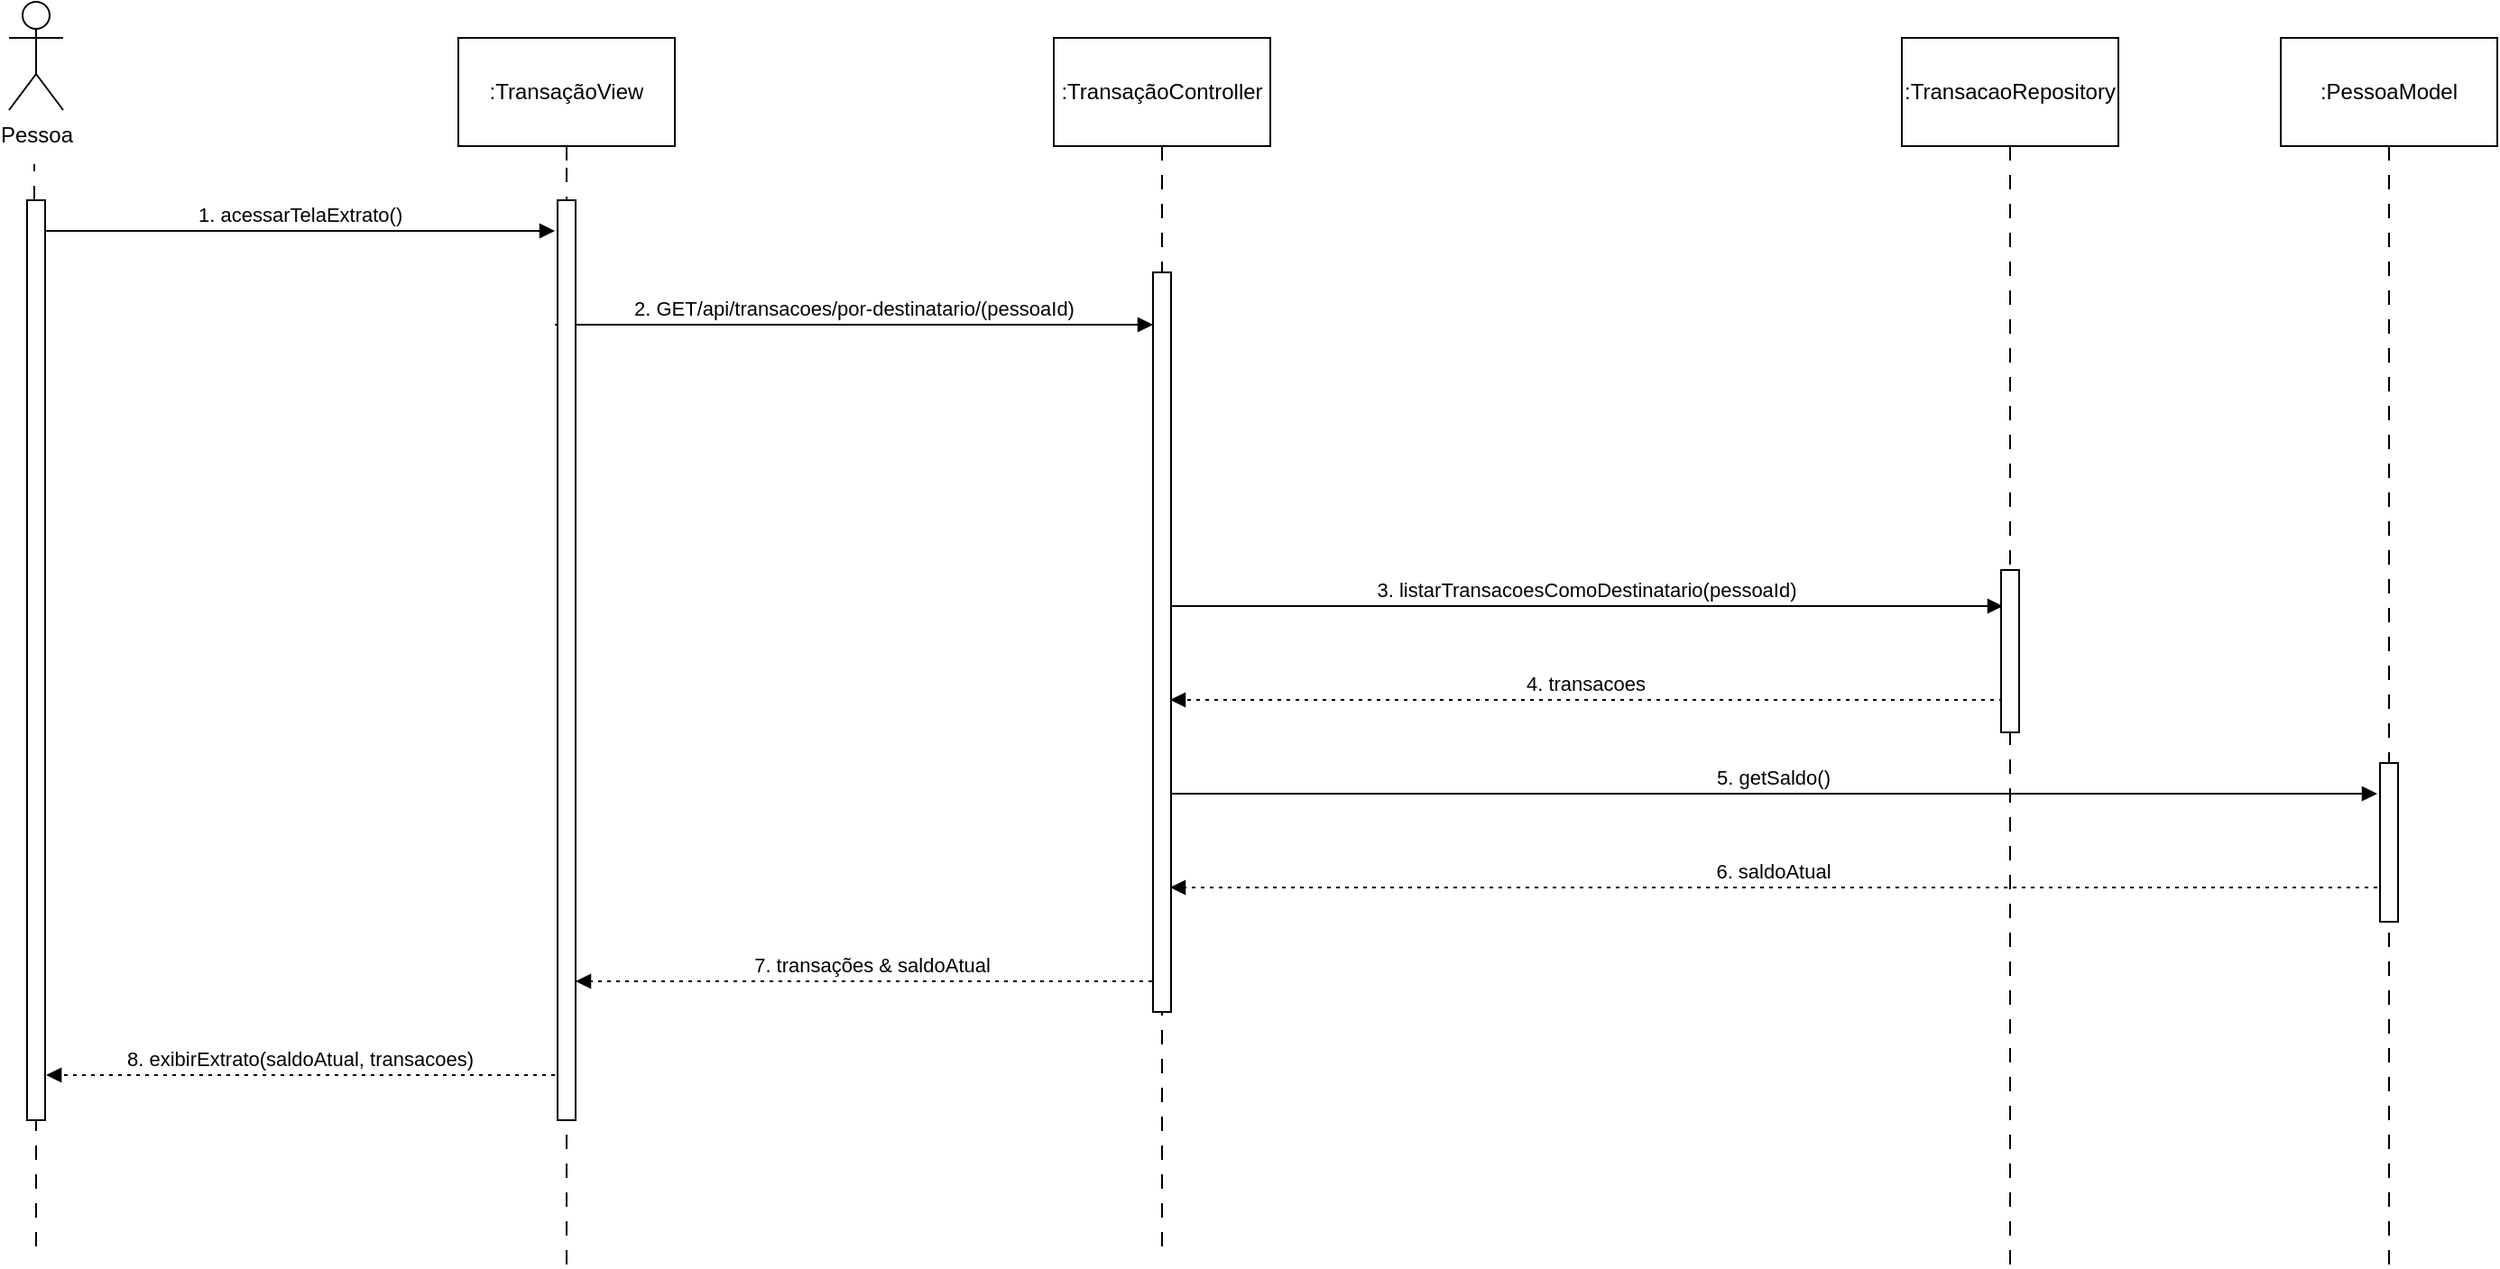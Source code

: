 <mxfile version="27.1.4">
  <diagram name="Página-1" id="fy8rlURNIB8sh5Rh-4Z3">
    <mxGraphModel grid="1" page="1" gridSize="10" guides="1" tooltips="1" connect="1" arrows="1" fold="1" pageScale="1" pageWidth="2000" pageHeight="2000" math="0" shadow="0">
      <root>
        <mxCell id="0" />
        <mxCell id="1" parent="0" />
        <mxCell id="MULx9uo5D2UeekMSH6vh-70" value="1. acessarTelaExtrato()" style="verticalAlign=bottom;edgeStyle=elbowEdgeStyle;elbow=vertical;curved=0;rounded=0;endArrow=block;" edge="1" parent="1">
          <mxGeometry relative="1" as="geometry">
            <Array as="points">
              <mxPoint x="216" y="127" />
            </Array>
            <mxPoint x="36.571" y="127" as="sourcePoint" />
            <mxPoint x="318.5" y="127" as="targetPoint" />
          </mxGeometry>
        </mxCell>
        <mxCell id="MULx9uo5D2UeekMSH6vh-72" value="2. GET/api/transacoes/por-destinatario/(pessoaId)" style="verticalAlign=bottom;edgeStyle=elbowEdgeStyle;elbow=vertical;curved=0;rounded=0;endArrow=block;" edge="1" parent="1" target="MULx9uo5D2UeekMSH6vh-99">
          <mxGeometry relative="1" as="geometry">
            <Array as="points">
              <mxPoint x="498" y="179" />
            </Array>
            <mxPoint x="318.5" y="179" as="sourcePoint" />
            <mxPoint x="659.5" y="179" as="targetPoint" />
          </mxGeometry>
        </mxCell>
        <mxCell id="MULx9uo5D2UeekMSH6vh-78" value="3. listarTransacoesComoDestinatario(pessoaId)" style="verticalAlign=bottom;edgeStyle=elbowEdgeStyle;elbow=vertical;curved=0;rounded=0;endArrow=block;" edge="1" parent="1">
          <mxGeometry relative="1" as="geometry">
            <Array as="points">
              <mxPoint x="899" y="335" />
            </Array>
            <mxPoint x="659.5" y="335" as="sourcePoint" />
            <mxPoint x="1121.0" y="335" as="targetPoint" />
          </mxGeometry>
        </mxCell>
        <mxCell id="MULx9uo5D2UeekMSH6vh-80" value="4. transacoes" style="verticalAlign=bottom;edgeStyle=elbowEdgeStyle;elbow=vertical;curved=0;rounded=0;dashed=1;dashPattern=2 3;endArrow=block;" edge="1" parent="1">
          <mxGeometry relative="1" as="geometry">
            <Array as="points">
              <mxPoint x="902" y="387" />
            </Array>
            <mxPoint x="1121.0" y="387" as="sourcePoint" />
            <mxPoint x="659.5" y="387" as="targetPoint" />
          </mxGeometry>
        </mxCell>
        <mxCell id="MULx9uo5D2UeekMSH6vh-82" value="5. getSaldo()" style="verticalAlign=bottom;edgeStyle=elbowEdgeStyle;elbow=vertical;curved=0;rounded=0;endArrow=block;" edge="1" parent="1">
          <mxGeometry relative="1" as="geometry">
            <Array as="points">
              <mxPoint x="1003" y="439" />
            </Array>
            <mxPoint x="659.5" y="439" as="sourcePoint" />
            <mxPoint x="1328.5" y="439" as="targetPoint" />
          </mxGeometry>
        </mxCell>
        <mxCell id="MULx9uo5D2UeekMSH6vh-84" value="6. saldoAtual" style="verticalAlign=bottom;edgeStyle=elbowEdgeStyle;elbow=vertical;curved=0;rounded=0;dashed=1;dashPattern=2 3;endArrow=block;" edge="1" parent="1">
          <mxGeometry relative="1" as="geometry">
            <Array as="points">
              <mxPoint x="1006" y="491" />
            </Array>
            <mxPoint x="1328.5" y="491" as="sourcePoint" />
            <mxPoint x="659.5" y="491" as="targetPoint" />
          </mxGeometry>
        </mxCell>
        <mxCell id="MULx9uo5D2UeekMSH6vh-86" value="7. transações &amp; saldoAtual" style="verticalAlign=bottom;edgeStyle=elbowEdgeStyle;elbow=horizontal;curved=0;rounded=0;dashed=1;dashPattern=2 3;endArrow=block;" edge="1" parent="1" target="MULx9uo5D2UeekMSH6vh-93">
          <mxGeometry relative="1" as="geometry">
            <Array as="points">
              <mxPoint x="501" y="543" />
            </Array>
            <mxPoint x="659.5" y="543" as="sourcePoint" />
            <mxPoint x="350" y="540" as="targetPoint" />
          </mxGeometry>
        </mxCell>
        <mxCell id="MULx9uo5D2UeekMSH6vh-88" value="8. exibirExtrato(saldoAtual, transacoes)" style="verticalAlign=bottom;edgeStyle=elbowEdgeStyle;elbow=vertical;curved=0;rounded=0;dashed=1;dashPattern=2 3;endArrow=block;" edge="1" parent="1">
          <mxGeometry relative="1" as="geometry">
            <Array as="points">
              <mxPoint x="219" y="595" />
            </Array>
            <mxPoint x="318.5" y="595" as="sourcePoint" />
            <mxPoint x="36.571" y="595" as="targetPoint" />
          </mxGeometry>
        </mxCell>
        <mxCell id="MULx9uo5D2UeekMSH6vh-90" value="Pessoa" style="shape=umlActor;verticalLabelPosition=bottom;verticalAlign=top;html=1;outlineConnect=0;" vertex="1" parent="1">
          <mxGeometry x="16" width="30" height="60" as="geometry" />
        </mxCell>
        <mxCell id="MULx9uo5D2UeekMSH6vh-91" value="" style="rounded=0;whiteSpace=wrap;html=1;" vertex="1" parent="1">
          <mxGeometry x="26" y="110" width="10" height="510" as="geometry" />
        </mxCell>
        <mxCell id="MULx9uo5D2UeekMSH6vh-94" style="edgeStyle=orthogonalEdgeStyle;rounded=0;orthogonalLoop=1;jettySize=auto;html=1;endArrow=none;startFill=0;dashed=1;dashPattern=8 8;" edge="1" parent="1" source="MULx9uo5D2UeekMSH6vh-92" target="MULx9uo5D2UeekMSH6vh-93">
          <mxGeometry relative="1" as="geometry" />
        </mxCell>
        <mxCell id="MULx9uo5D2UeekMSH6vh-92" value=":TransaçãoView" style="rounded=0;whiteSpace=wrap;html=1;" vertex="1" parent="1">
          <mxGeometry x="265" y="20" width="120" height="60" as="geometry" />
        </mxCell>
        <mxCell id="MULx9uo5D2UeekMSH6vh-93" value="" style="rounded=0;whiteSpace=wrap;html=1;" vertex="1" parent="1">
          <mxGeometry x="320" y="110" width="10" height="510" as="geometry" />
        </mxCell>
        <mxCell id="MULx9uo5D2UeekMSH6vh-97" value="" style="endArrow=none;html=1;rounded=0;entryX=0.5;entryY=1;entryDx=0;entryDy=0;dashed=1;dashPattern=8 8;" edge="1" parent="1" target="MULx9uo5D2UeekMSH6vh-93">
          <mxGeometry width="50" height="50" relative="1" as="geometry">
            <mxPoint x="325" y="700" as="sourcePoint" />
            <mxPoint x="560" y="670" as="targetPoint" />
          </mxGeometry>
        </mxCell>
        <mxCell id="MULx9uo5D2UeekMSH6vh-101" style="edgeStyle=orthogonalEdgeStyle;rounded=0;orthogonalLoop=1;jettySize=auto;html=1;entryX=0.5;entryY=0;entryDx=0;entryDy=0;endArrow=none;startFill=0;dashed=1;dashPattern=8 8;" edge="1" parent="1" source="MULx9uo5D2UeekMSH6vh-98" target="MULx9uo5D2UeekMSH6vh-99">
          <mxGeometry relative="1" as="geometry" />
        </mxCell>
        <mxCell id="MULx9uo5D2UeekMSH6vh-98" value=":TransaçãoController" style="rounded=0;whiteSpace=wrap;html=1;" vertex="1" parent="1">
          <mxGeometry x="595" y="20" width="120" height="60" as="geometry" />
        </mxCell>
        <mxCell id="MULx9uo5D2UeekMSH6vh-99" value="" style="rounded=0;whiteSpace=wrap;html=1;" vertex="1" parent="1">
          <mxGeometry x="650" y="150" width="10" height="410" as="geometry" />
        </mxCell>
        <mxCell id="MULx9uo5D2UeekMSH6vh-102" value="" style="endArrow=none;html=1;rounded=0;entryX=0.5;entryY=1;entryDx=0;entryDy=0;dashed=1;dashPattern=8 8;" edge="1" parent="1" target="MULx9uo5D2UeekMSH6vh-99">
          <mxGeometry width="50" height="50" relative="1" as="geometry">
            <mxPoint x="655" y="690" as="sourcePoint" />
            <mxPoint x="820" y="590" as="targetPoint" />
          </mxGeometry>
        </mxCell>
        <mxCell id="MULx9uo5D2UeekMSH6vh-110" style="edgeStyle=orthogonalEdgeStyle;rounded=0;orthogonalLoop=1;jettySize=auto;html=1;endArrow=none;startFill=0;dashed=1;dashPattern=8 8;" edge="1" parent="1" source="MULx9uo5D2UeekMSH6vh-107" target="MULx9uo5D2UeekMSH6vh-108">
          <mxGeometry relative="1" as="geometry" />
        </mxCell>
        <mxCell id="MULx9uo5D2UeekMSH6vh-107" value=":TransacaoRepository" style="rounded=0;whiteSpace=wrap;html=1;" vertex="1" parent="1">
          <mxGeometry x="1065" y="20" width="120" height="60" as="geometry" />
        </mxCell>
        <mxCell id="MULx9uo5D2UeekMSH6vh-108" value="" style="rounded=0;whiteSpace=wrap;html=1;" vertex="1" parent="1">
          <mxGeometry x="1120" y="315" width="10" height="90" as="geometry" />
        </mxCell>
        <mxCell id="MULx9uo5D2UeekMSH6vh-111" value="" style="endArrow=none;html=1;rounded=0;entryX=0.5;entryY=1;entryDx=0;entryDy=0;dashed=1;dashPattern=8 8;" edge="1" parent="1" target="MULx9uo5D2UeekMSH6vh-108">
          <mxGeometry width="50" height="50" relative="1" as="geometry">
            <mxPoint x="1125" y="700" as="sourcePoint" />
            <mxPoint x="1180" y="550" as="targetPoint" />
          </mxGeometry>
        </mxCell>
        <mxCell id="MULx9uo5D2UeekMSH6vh-114" style="edgeStyle=orthogonalEdgeStyle;rounded=0;orthogonalLoop=1;jettySize=auto;html=1;entryX=0.5;entryY=0;entryDx=0;entryDy=0;endArrow=none;startFill=0;dashed=1;dashPattern=8 8;" edge="1" parent="1" source="MULx9uo5D2UeekMSH6vh-112" target="MULx9uo5D2UeekMSH6vh-113">
          <mxGeometry relative="1" as="geometry" />
        </mxCell>
        <mxCell id="MULx9uo5D2UeekMSH6vh-112" value=":PessoaModel" style="rounded=0;whiteSpace=wrap;html=1;" vertex="1" parent="1">
          <mxGeometry x="1275" y="20" width="120" height="60" as="geometry" />
        </mxCell>
        <mxCell id="MULx9uo5D2UeekMSH6vh-113" value="" style="rounded=0;whiteSpace=wrap;html=1;" vertex="1" parent="1">
          <mxGeometry x="1330" y="422" width="10" height="88" as="geometry" />
        </mxCell>
        <mxCell id="MULx9uo5D2UeekMSH6vh-115" value="" style="endArrow=none;html=1;rounded=0;entryX=0.5;entryY=1;entryDx=0;entryDy=0;dashed=1;dashPattern=8 8;" edge="1" parent="1" target="MULx9uo5D2UeekMSH6vh-113">
          <mxGeometry width="50" height="50" relative="1" as="geometry">
            <mxPoint x="1335" y="700" as="sourcePoint" />
            <mxPoint x="1140" y="610" as="targetPoint" />
          </mxGeometry>
        </mxCell>
        <mxCell id="bWuxx6CTpg-4j5R92gCQ-3" value="" style="endArrow=none;html=1;rounded=0;entryX=0.5;entryY=1;entryDx=0;entryDy=0;dashed=1;dashPattern=8 8;" edge="1" parent="1">
          <mxGeometry width="50" height="50" relative="1" as="geometry">
            <mxPoint x="31" y="690" as="sourcePoint" />
            <mxPoint x="31" y="620" as="targetPoint" />
          </mxGeometry>
        </mxCell>
        <mxCell id="bWuxx6CTpg-4j5R92gCQ-4" value="" style="endArrow=none;html=1;rounded=0;dashed=1;dashPattern=8 8;" edge="1" parent="1">
          <mxGeometry width="50" height="50" relative="1" as="geometry">
            <mxPoint x="30" y="110" as="sourcePoint" />
            <mxPoint x="30" y="90" as="targetPoint" />
          </mxGeometry>
        </mxCell>
      </root>
    </mxGraphModel>
  </diagram>
</mxfile>
